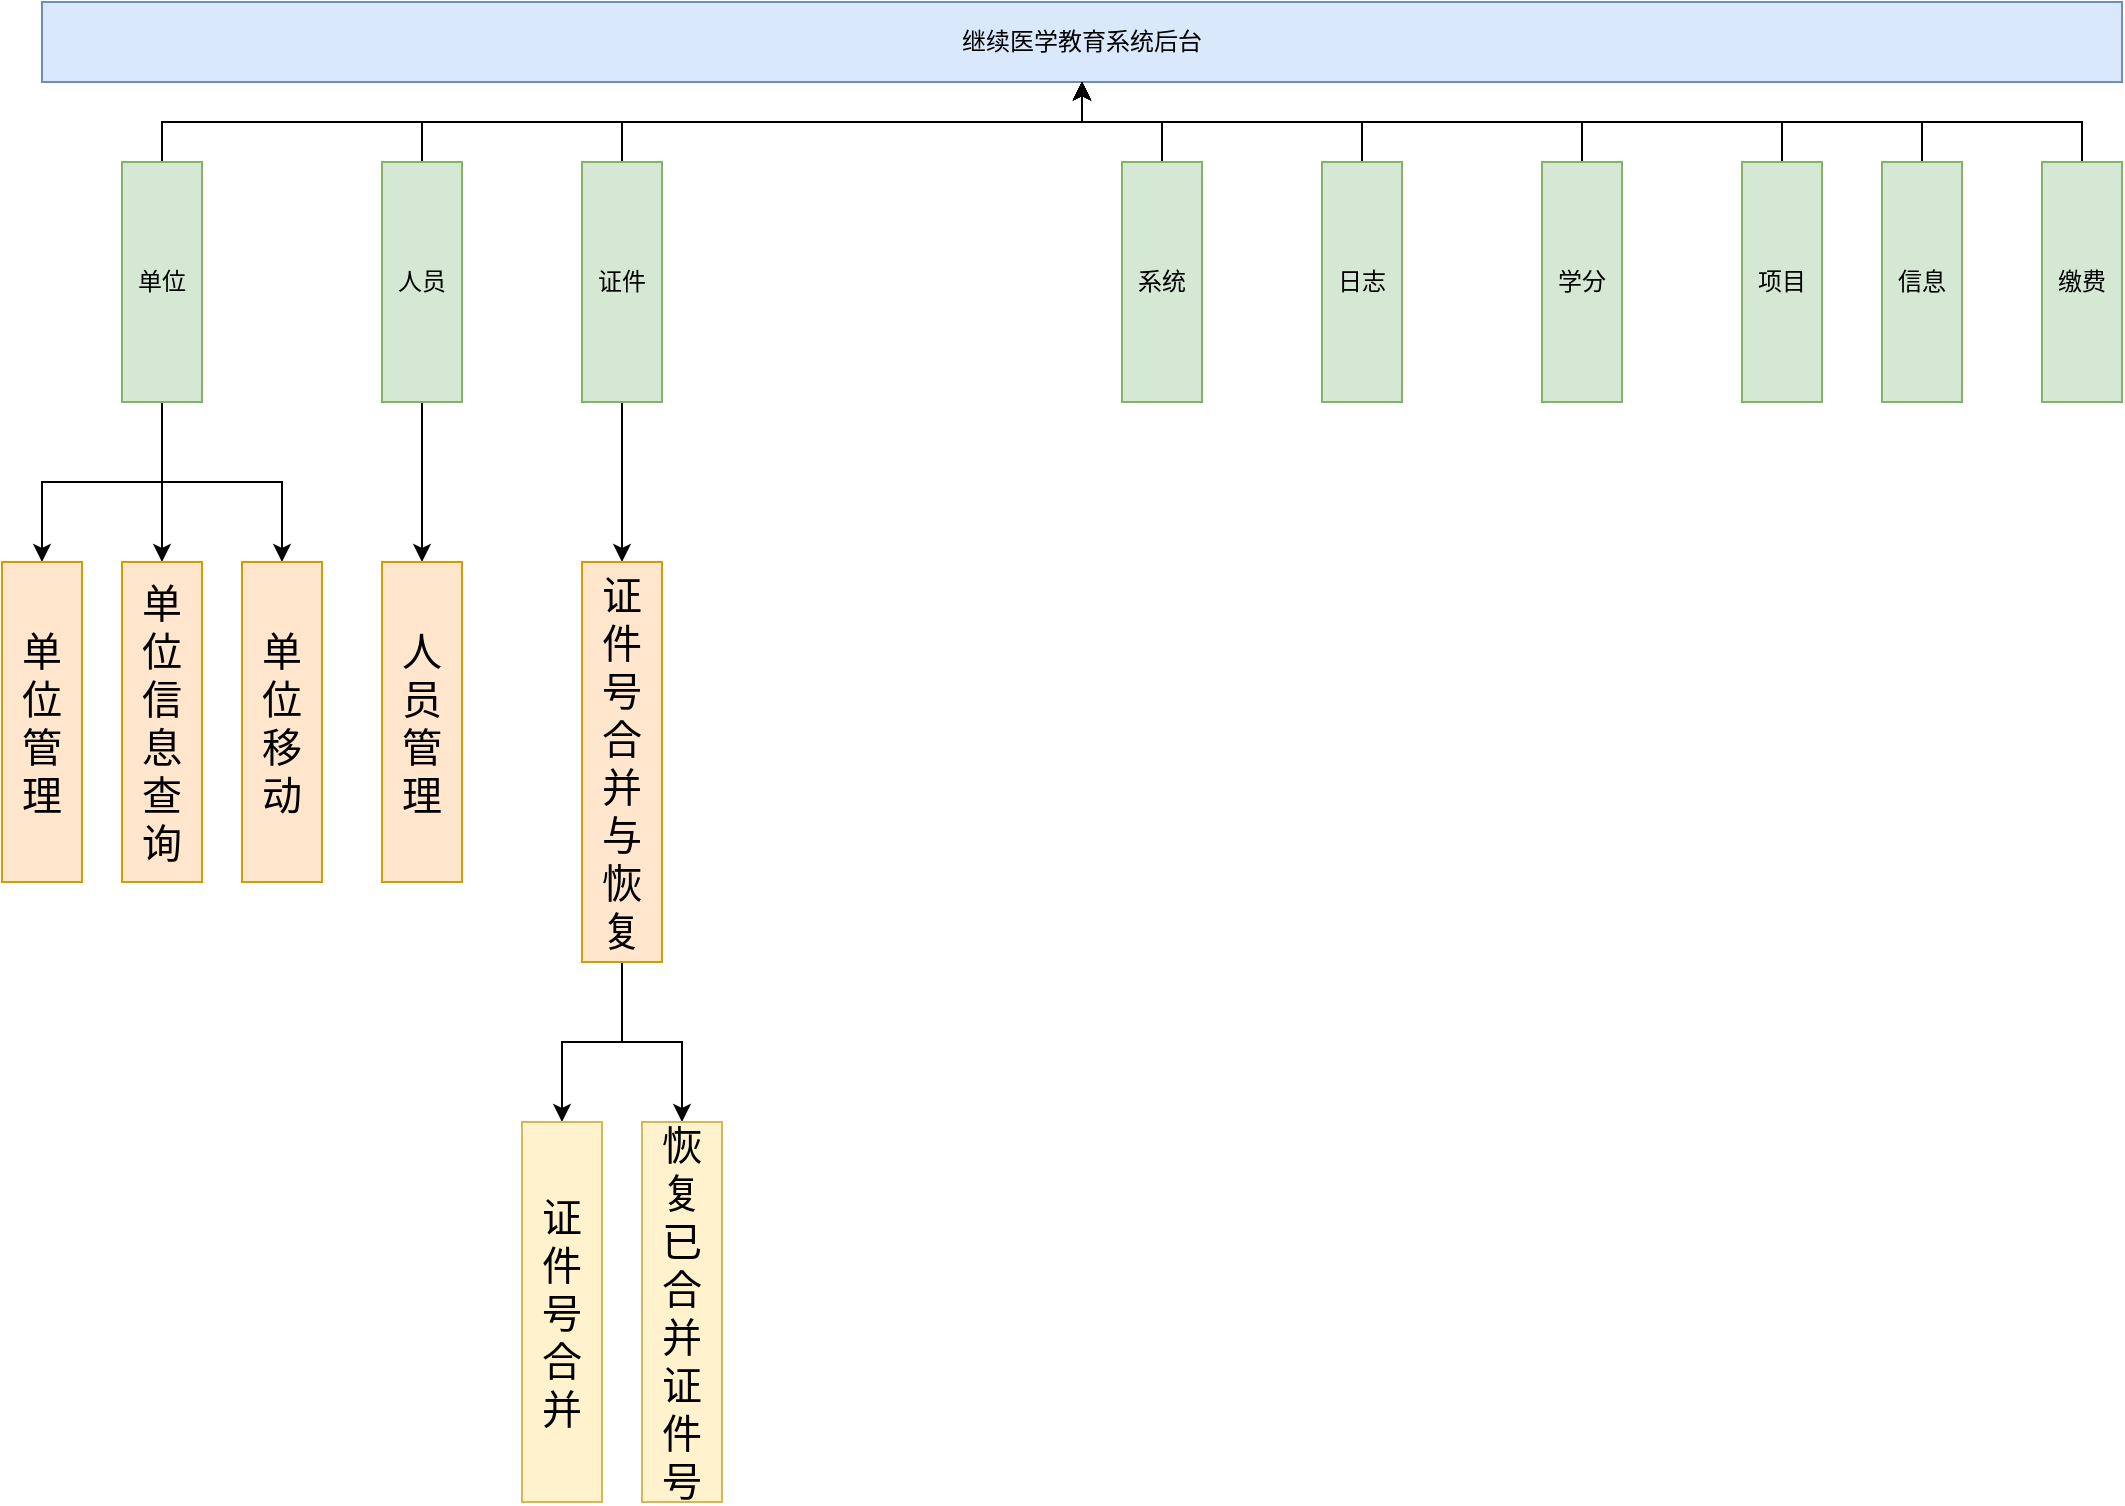 <mxfile version="14.0.1" type="github">
  <diagram id="isPa7PTyqleFU_jHJM_E" name="Page-1">
    <mxGraphModel dx="2249" dy="762" grid="1" gridSize="10" guides="1" tooltips="1" connect="1" arrows="1" fold="1" page="1" pageScale="1" pageWidth="827" pageHeight="1169" math="0" shadow="0">
      <root>
        <mxCell id="0" />
        <mxCell id="1" parent="0" />
        <mxCell id="aoP8Yttf6DdpJMG37Vux-1" value="继续医学教育系统后台" style="rounded=0;whiteSpace=wrap;html=1;fillColor=#dae8fc;strokeColor=#6c8ebf;" vertex="1" parent="1">
          <mxGeometry x="10" y="40" width="1040" height="40" as="geometry" />
        </mxCell>
        <mxCell id="aoP8Yttf6DdpJMG37Vux-13" value="" style="edgeStyle=orthogonalEdgeStyle;rounded=0;orthogonalLoop=1;jettySize=auto;html=1;" edge="1" parent="1" source="aoP8Yttf6DdpJMG37Vux-2" target="aoP8Yttf6DdpJMG37Vux-1">
          <mxGeometry relative="1" as="geometry" />
        </mxCell>
        <mxCell id="aoP8Yttf6DdpJMG37Vux-49" value="" style="edgeStyle=orthogonalEdgeStyle;rounded=0;orthogonalLoop=1;jettySize=auto;html=1;fontSize=20;entryX=0;entryY=0.5;entryDx=0;entryDy=0;exitX=1;exitY=0.5;exitDx=0;exitDy=0;" edge="1" parent="1" source="aoP8Yttf6DdpJMG37Vux-2" target="aoP8Yttf6DdpJMG37Vux-8">
          <mxGeometry relative="1" as="geometry">
            <mxPoint x="105" y="320" as="targetPoint" />
          </mxGeometry>
        </mxCell>
        <mxCell id="aoP8Yttf6DdpJMG37Vux-51" style="edgeStyle=orthogonalEdgeStyle;rounded=0;orthogonalLoop=1;jettySize=auto;html=1;exitX=1;exitY=0.5;exitDx=0;exitDy=0;entryX=0;entryY=0.5;entryDx=0;entryDy=0;fontSize=20;" edge="1" parent="1" source="aoP8Yttf6DdpJMG37Vux-2" target="aoP8Yttf6DdpJMG37Vux-39">
          <mxGeometry relative="1" as="geometry" />
        </mxCell>
        <mxCell id="aoP8Yttf6DdpJMG37Vux-52" style="edgeStyle=orthogonalEdgeStyle;rounded=0;orthogonalLoop=1;jettySize=auto;html=1;exitX=1;exitY=0.5;exitDx=0;exitDy=0;entryX=0;entryY=0.5;entryDx=0;entryDy=0;fontSize=20;" edge="1" parent="1" source="aoP8Yttf6DdpJMG37Vux-2" target="aoP8Yttf6DdpJMG37Vux-41">
          <mxGeometry relative="1" as="geometry" />
        </mxCell>
        <mxCell id="aoP8Yttf6DdpJMG37Vux-2" value="单位" style="rounded=0;whiteSpace=wrap;html=1;direction=south;fillColor=#d5e8d4;strokeColor=#82b366;" vertex="1" parent="1">
          <mxGeometry x="50" y="120" width="40" height="120" as="geometry" />
        </mxCell>
        <mxCell id="aoP8Yttf6DdpJMG37Vux-14" value="" style="edgeStyle=orthogonalEdgeStyle;rounded=0;orthogonalLoop=1;jettySize=auto;html=1;" edge="1" parent="1" source="aoP8Yttf6DdpJMG37Vux-3" target="aoP8Yttf6DdpJMG37Vux-1">
          <mxGeometry relative="1" as="geometry" />
        </mxCell>
        <mxCell id="aoP8Yttf6DdpJMG37Vux-54" value="" style="edgeStyle=orthogonalEdgeStyle;rounded=0;orthogonalLoop=1;jettySize=auto;html=1;fontSize=20;" edge="1" parent="1" source="aoP8Yttf6DdpJMG37Vux-3" target="aoP8Yttf6DdpJMG37Vux-43">
          <mxGeometry relative="1" as="geometry" />
        </mxCell>
        <mxCell id="aoP8Yttf6DdpJMG37Vux-3" value="人员" style="rounded=0;whiteSpace=wrap;html=1;direction=south;fillColor=#d5e8d4;strokeColor=#82b366;" vertex="1" parent="1">
          <mxGeometry x="180" y="120" width="40" height="120" as="geometry" />
        </mxCell>
        <mxCell id="aoP8Yttf6DdpJMG37Vux-23" value="" style="edgeStyle=orthogonalEdgeStyle;rounded=0;orthogonalLoop=1;jettySize=auto;html=1;" edge="1" parent="1" source="aoP8Yttf6DdpJMG37Vux-5" target="aoP8Yttf6DdpJMG37Vux-1">
          <mxGeometry relative="1" as="geometry" />
        </mxCell>
        <mxCell id="aoP8Yttf6DdpJMG37Vux-25" value="" style="edgeStyle=orthogonalEdgeStyle;rounded=0;orthogonalLoop=1;jettySize=auto;html=1;" edge="1" parent="1" source="aoP8Yttf6DdpJMG37Vux-4" target="aoP8Yttf6DdpJMG37Vux-1">
          <mxGeometry relative="1" as="geometry" />
        </mxCell>
        <mxCell id="aoP8Yttf6DdpJMG37Vux-4" value="缴费" style="rounded=0;whiteSpace=wrap;html=1;direction=south;fillColor=#d5e8d4;strokeColor=#82b366;" vertex="1" parent="1">
          <mxGeometry x="1010" y="120" width="40" height="120" as="geometry" />
        </mxCell>
        <mxCell id="aoP8Yttf6DdpJMG37Vux-19" value="" style="edgeStyle=orthogonalEdgeStyle;rounded=0;orthogonalLoop=1;jettySize=auto;html=1;" edge="1" parent="1" source="aoP8Yttf6DdpJMG37Vux-5" target="aoP8Yttf6DdpJMG37Vux-1">
          <mxGeometry relative="1" as="geometry" />
        </mxCell>
        <mxCell id="aoP8Yttf6DdpJMG37Vux-22" value="" style="edgeStyle=orthogonalEdgeStyle;rounded=0;orthogonalLoop=1;jettySize=auto;html=1;" edge="1" parent="1" source="aoP8Yttf6DdpJMG37Vux-6" target="aoP8Yttf6DdpJMG37Vux-1">
          <mxGeometry relative="1" as="geometry" />
        </mxCell>
        <mxCell id="aoP8Yttf6DdpJMG37Vux-6" value="信息" style="rounded=0;whiteSpace=wrap;html=1;direction=south;fillColor=#d5e8d4;strokeColor=#82b366;" vertex="1" parent="1">
          <mxGeometry x="930" y="120" width="40" height="120" as="geometry" />
        </mxCell>
        <mxCell id="aoP8Yttf6DdpJMG37Vux-8" value="单位管理" style="rounded=0;whiteSpace=wrap;html=1;direction=south;fillColor=#ffe6cc;strokeColor=#d79b00;fontSize=20;fontStyle=0" vertex="1" parent="1">
          <mxGeometry x="-10" y="320" width="40" height="160" as="geometry" />
        </mxCell>
        <mxCell id="aoP8Yttf6DdpJMG37Vux-15" value="" style="edgeStyle=orthogonalEdgeStyle;rounded=0;orthogonalLoop=1;jettySize=auto;html=1;" edge="1" parent="1" source="aoP8Yttf6DdpJMG37Vux-9" target="aoP8Yttf6DdpJMG37Vux-1">
          <mxGeometry relative="1" as="geometry" />
        </mxCell>
        <mxCell id="aoP8Yttf6DdpJMG37Vux-64" value="" style="edgeStyle=orthogonalEdgeStyle;rounded=0;orthogonalLoop=1;jettySize=auto;html=1;fontSize=20;entryX=0;entryY=0.5;entryDx=0;entryDy=0;exitX=1;exitY=0.5;exitDx=0;exitDy=0;" edge="1" parent="1" source="aoP8Yttf6DdpJMG37Vux-9" target="aoP8Yttf6DdpJMG37Vux-65">
          <mxGeometry relative="1" as="geometry">
            <mxPoint x="380" y="320" as="targetPoint" />
          </mxGeometry>
        </mxCell>
        <mxCell id="aoP8Yttf6DdpJMG37Vux-9" value="证件" style="rounded=0;whiteSpace=wrap;html=1;direction=south;fillColor=#d5e8d4;strokeColor=#82b366;" vertex="1" parent="1">
          <mxGeometry x="280" y="120" width="40" height="120" as="geometry" />
        </mxCell>
        <mxCell id="aoP8Yttf6DdpJMG37Vux-16" value="" style="edgeStyle=orthogonalEdgeStyle;rounded=0;orthogonalLoop=1;jettySize=auto;html=1;" edge="1" parent="1" source="aoP8Yttf6DdpJMG37Vux-10" target="aoP8Yttf6DdpJMG37Vux-1">
          <mxGeometry relative="1" as="geometry" />
        </mxCell>
        <mxCell id="aoP8Yttf6DdpJMG37Vux-10" value="系统" style="rounded=0;whiteSpace=wrap;html=1;direction=south;fillColor=#d5e8d4;strokeColor=#82b366;" vertex="1" parent="1">
          <mxGeometry x="550" y="120" width="40" height="120" as="geometry" />
        </mxCell>
        <mxCell id="aoP8Yttf6DdpJMG37Vux-17" value="" style="edgeStyle=orthogonalEdgeStyle;rounded=0;orthogonalLoop=1;jettySize=auto;html=1;" edge="1" parent="1" source="aoP8Yttf6DdpJMG37Vux-11" target="aoP8Yttf6DdpJMG37Vux-1">
          <mxGeometry relative="1" as="geometry" />
        </mxCell>
        <mxCell id="aoP8Yttf6DdpJMG37Vux-11" value="日志" style="rounded=0;whiteSpace=wrap;html=1;direction=south;fillColor=#d5e8d4;strokeColor=#82b366;" vertex="1" parent="1">
          <mxGeometry x="650" y="120" width="40" height="120" as="geometry" />
        </mxCell>
        <mxCell id="aoP8Yttf6DdpJMG37Vux-18" value="" style="edgeStyle=orthogonalEdgeStyle;rounded=0;orthogonalLoop=1;jettySize=auto;html=1;" edge="1" parent="1" source="aoP8Yttf6DdpJMG37Vux-12" target="aoP8Yttf6DdpJMG37Vux-1">
          <mxGeometry relative="1" as="geometry" />
        </mxCell>
        <mxCell id="aoP8Yttf6DdpJMG37Vux-12" value="学分" style="rounded=0;whiteSpace=wrap;html=1;direction=south;fillColor=#d5e8d4;strokeColor=#82b366;" vertex="1" parent="1">
          <mxGeometry x="760" y="120" width="40" height="120" as="geometry" />
        </mxCell>
        <mxCell id="aoP8Yttf6DdpJMG37Vux-5" value="项目" style="rounded=0;whiteSpace=wrap;html=1;direction=south;fillColor=#d5e8d4;strokeColor=#82b366;" vertex="1" parent="1">
          <mxGeometry x="860" y="120" width="40" height="120" as="geometry" />
        </mxCell>
        <mxCell id="aoP8Yttf6DdpJMG37Vux-39" value="单位信息查询" style="rounded=0;whiteSpace=wrap;html=1;direction=south;fillColor=#ffe6cc;strokeColor=#d79b00;fontSize=20;fontStyle=0" vertex="1" parent="1">
          <mxGeometry x="50" y="320" width="40" height="160" as="geometry" />
        </mxCell>
        <mxCell id="aoP8Yttf6DdpJMG37Vux-41" value="单位移动" style="rounded=0;whiteSpace=wrap;html=1;direction=south;fillColor=#ffe6cc;strokeColor=#d79b00;fontSize=20;fontStyle=0" vertex="1" parent="1">
          <mxGeometry x="110" y="320" width="40" height="160" as="geometry" />
        </mxCell>
        <mxCell id="aoP8Yttf6DdpJMG37Vux-43" value="人员管理" style="rounded=0;whiteSpace=wrap;html=1;direction=south;fillColor=#ffe6cc;strokeColor=#d79b00;fontSize=20;fontStyle=0" vertex="1" parent="1">
          <mxGeometry x="180" y="320" width="40" height="160" as="geometry" />
        </mxCell>
        <mxCell id="aoP8Yttf6DdpJMG37Vux-67" value="" style="edgeStyle=orthogonalEdgeStyle;rounded=0;orthogonalLoop=1;jettySize=auto;html=1;fontSize=20;" edge="1" parent="1" source="aoP8Yttf6DdpJMG37Vux-65" target="aoP8Yttf6DdpJMG37Vux-66">
          <mxGeometry relative="1" as="geometry" />
        </mxCell>
        <mxCell id="aoP8Yttf6DdpJMG37Vux-69" style="edgeStyle=orthogonalEdgeStyle;rounded=0;orthogonalLoop=1;jettySize=auto;html=1;exitX=1;exitY=0.5;exitDx=0;exitDy=0;entryX=0;entryY=0.5;entryDx=0;entryDy=0;fontSize=20;" edge="1" parent="1" source="aoP8Yttf6DdpJMG37Vux-65" target="aoP8Yttf6DdpJMG37Vux-68">
          <mxGeometry relative="1" as="geometry" />
        </mxCell>
        <mxCell id="aoP8Yttf6DdpJMG37Vux-65" value="证件号合并与恢复" style="rounded=0;whiteSpace=wrap;html=1;direction=south;fillColor=#ffe6cc;strokeColor=#d79b00;fontSize=20;fontStyle=0" vertex="1" parent="1">
          <mxGeometry x="280" y="320" width="40" height="200" as="geometry" />
        </mxCell>
        <mxCell id="aoP8Yttf6DdpJMG37Vux-66" value="证件号合并" style="rounded=0;whiteSpace=wrap;html=1;direction=south;fillColor=#fff2cc;strokeColor=#d6b656;fontSize=20;fontStyle=0" vertex="1" parent="1">
          <mxGeometry x="250" y="600" width="40" height="190" as="geometry" />
        </mxCell>
        <mxCell id="aoP8Yttf6DdpJMG37Vux-68" value="恢复已合并证件号" style="rounded=0;whiteSpace=wrap;html=1;direction=south;fillColor=#fff2cc;strokeColor=#d6b656;fontSize=20;fontStyle=0" vertex="1" parent="1">
          <mxGeometry x="310" y="600" width="40" height="190" as="geometry" />
        </mxCell>
      </root>
    </mxGraphModel>
  </diagram>
</mxfile>
